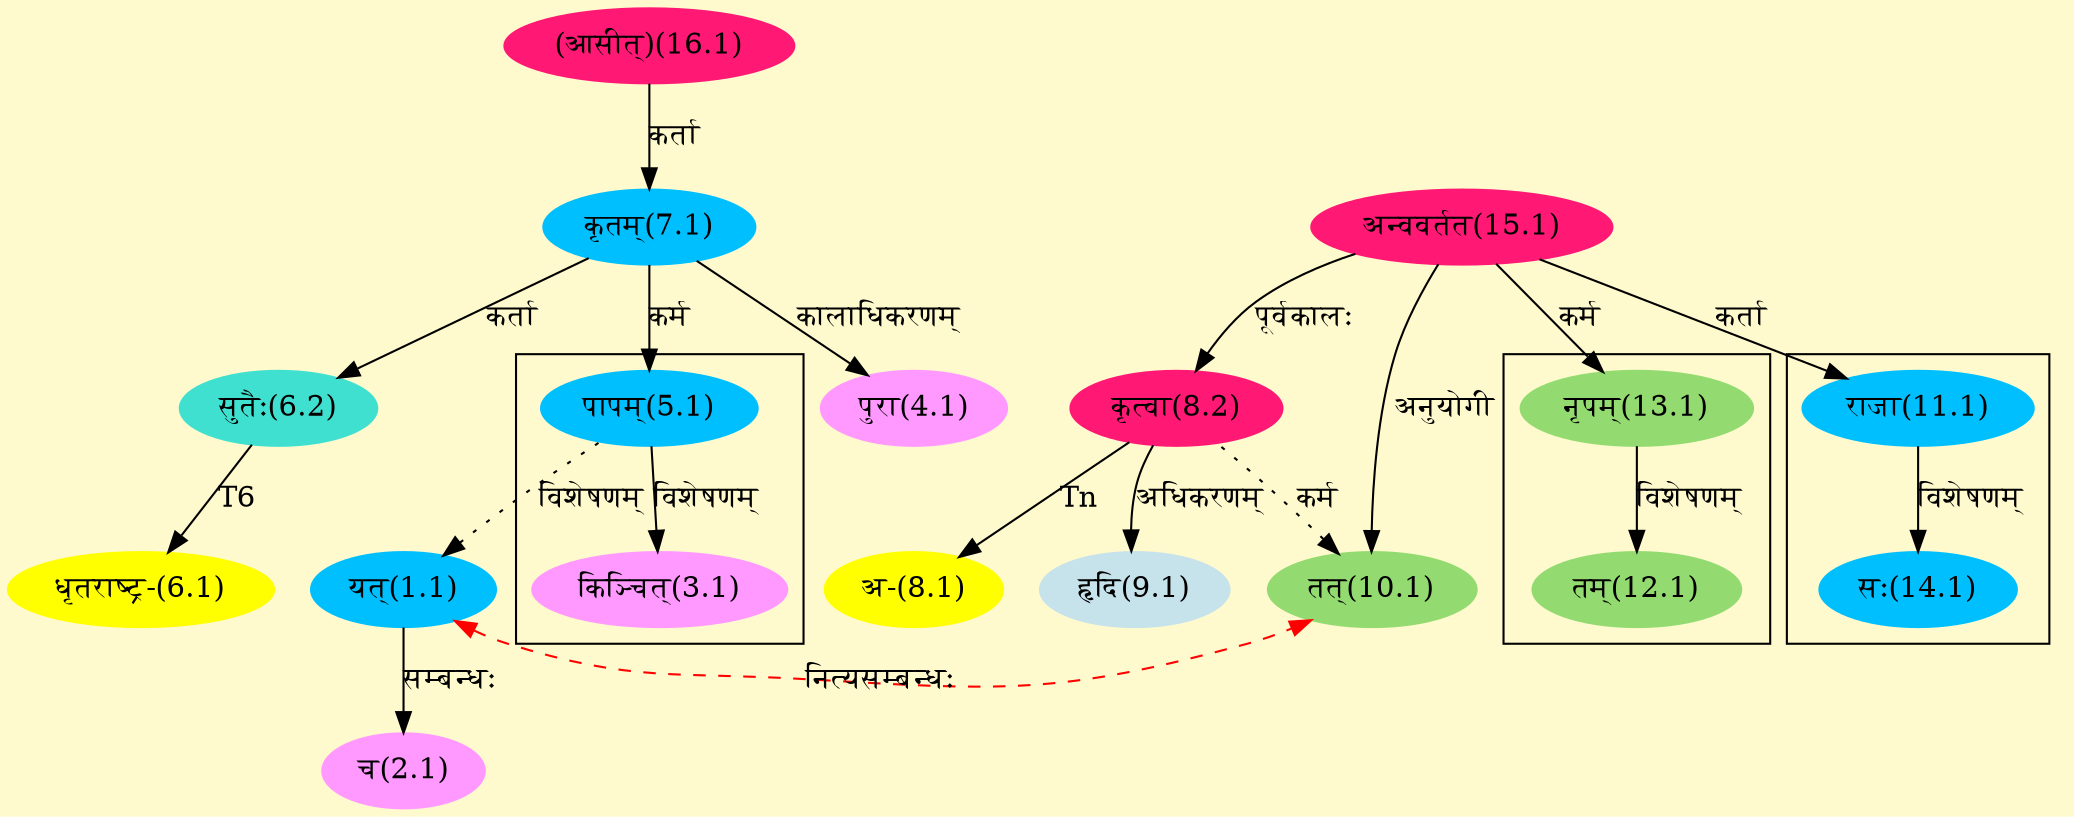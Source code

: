 digraph G{
rankdir=BT;
 compound=true;
 bgcolor="lemonchiffon1";

subgraph cluster_1{
Node1_1 [style=filled, color="#00BFFF" label = "यत्(1.1)"]
Node5_1 [style=filled, color="#00BFFF" label = "पापम्(5.1)"]
Node3_1 [style=filled, color="#FF99FF" label = "किञ्चित्(3.1)"]

}

subgraph cluster_2{
Node12_1 [style=filled, color="#93DB70" label = "तम्(12.1)"]
Node13_1 [style=filled, color="#93DB70" label = "नृपम्(13.1)"]

}

subgraph cluster_3{
Node14_1 [style=filled, color="#00BFFF" label = "सः(14.1)"]
Node11_1 [style=filled, color="#00BFFF" label = "राजा(11.1)"]

}
Node1_1 [style=filled, color="#00BFFF" label = "यत्(1.1)"]
Node10_1 [style=filled, color="#93DB70" label = "तत्(10.1)"]
Node2_1 [style=filled, color="#FF99FF" label = "च(2.1)"]
Node4_1 [style=filled, color="#FF99FF" label = "पुरा(4.1)"]
Node7_1 [style=filled, color="#00BFFF" label = "कृतम्(7.1)"]
Node5_1 [style=filled, color="#00BFFF" label = "पापम्(5.1)"]
Node6_1 [style=filled, color="#FFFF00" label = "धृतराष्ट्र-(6.1)"]
Node6_2 [style=filled, color="#40E0D0" label = "सुतैः(6.2)"]
Node16_1 [style=filled, color="#FF1975" label = "(आसीत्)(16.1)"]
Node8_1 [style=filled, color="#FFFF00" label = "अ-(8.1)"]
Node8_2 [style=filled, color="#FF1975" label = "कृत्वा(8.2)"]
Node15_1 [style=filled, color="#FF1975" label = "अन्ववर्तत(15.1)"]
Node9_1 [style=filled, color="#C6E2EB" label = "हृदि(9.1)"]
Node11_1 [style=filled, color="#00BFFF" label = "राजा(11.1)"]
Node13_1 [style=filled, color="#93DB70" label = "नृपम्(13.1)"]
{rank = same; Node1_1; Node10_1;}
/* Start of Relations section */

Node1_1 -> Node10_1 [ style=dashed color="red" label="नित्यसम्बन्धः"  dir="both" ]
Node1_1 -> Node5_1 [ style=dotted label="विशेषणम्"  dir="back" ]
Node2_1 -> Node1_1 [  label="सम्बन्धः"  dir="back" ]
Node3_1 -> Node5_1 [  label="विशेषणम्"  dir="back" ]
Node4_1 -> Node7_1 [  label="कालाधिकरणम्"  dir="back" ]
Node5_1 -> Node7_1 [  label="कर्म"  dir="back" ]
Node6_1 -> Node6_2 [  label="T6"  dir="back" ]
Node6_2 -> Node7_1 [  label="कर्ता"  dir="back" ]
Node7_1 -> Node16_1 [  label="कर्ता"  dir="back" ]
Node8_1 -> Node8_2 [  label="Tn"  dir="back" ]
Node8_2 -> Node15_1 [  label="पूर्वकालः"  dir="back" ]
Node9_1 -> Node8_2 [  label="अधिकरणम्"  dir="back" ]
Node10_1 -> Node15_1 [  label="अनुयोगी"  dir="back" ]
Node10_1 -> Node8_2 [ style=dotted label="कर्म"  dir="back" ]
Node11_1 -> Node15_1 [  label="कर्ता"  dir="back" ]
Node12_1 -> Node13_1 [  label="विशेषणम्"  dir="back" ]
Node13_1 -> Node15_1 [  label="कर्म"  dir="back" ]
Node14_1 -> Node11_1 [  label="विशेषणम्"  dir="back" ]
}
